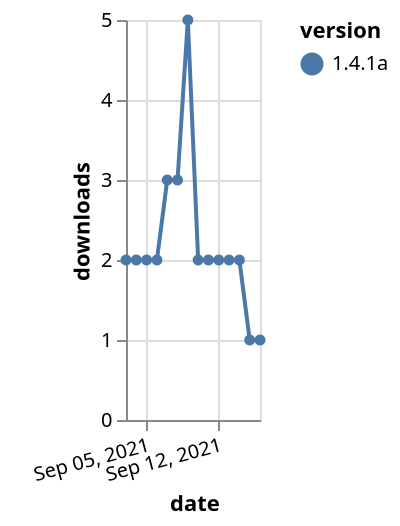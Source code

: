 {"$schema": "https://vega.github.io/schema/vega-lite/v5.json", "description": "A simple bar chart with embedded data.", "data": {"values": [{"date": "2021-09-03", "total": 2345, "delta": 2, "version": "1.4.1a"}, {"date": "2021-09-04", "total": 2347, "delta": 2, "version": "1.4.1a"}, {"date": "2021-09-05", "total": 2349, "delta": 2, "version": "1.4.1a"}, {"date": "2021-09-06", "total": 2351, "delta": 2, "version": "1.4.1a"}, {"date": "2021-09-07", "total": 2354, "delta": 3, "version": "1.4.1a"}, {"date": "2021-09-08", "total": 2357, "delta": 3, "version": "1.4.1a"}, {"date": "2021-09-09", "total": 2362, "delta": 5, "version": "1.4.1a"}, {"date": "2021-09-10", "total": 2364, "delta": 2, "version": "1.4.1a"}, {"date": "2021-09-11", "total": 2366, "delta": 2, "version": "1.4.1a"}, {"date": "2021-09-12", "total": 2368, "delta": 2, "version": "1.4.1a"}, {"date": "2021-09-13", "total": 2370, "delta": 2, "version": "1.4.1a"}, {"date": "2021-09-14", "total": 2372, "delta": 2, "version": "1.4.1a"}, {"date": "2021-09-15", "total": 2373, "delta": 1, "version": "1.4.1a"}, {"date": "2021-09-16", "total": 2374, "delta": 1, "version": "1.4.1a"}]}, "width": "container", "mark": {"type": "line", "point": {"filled": true}}, "encoding": {"x": {"field": "date", "type": "temporal", "timeUnit": "yearmonthdate", "title": "date", "axis": {"labelAngle": -15}}, "y": {"field": "delta", "type": "quantitative", "title": "downloads"}, "color": {"field": "version", "type": "nominal"}, "tooltip": {"field": "delta"}}}
